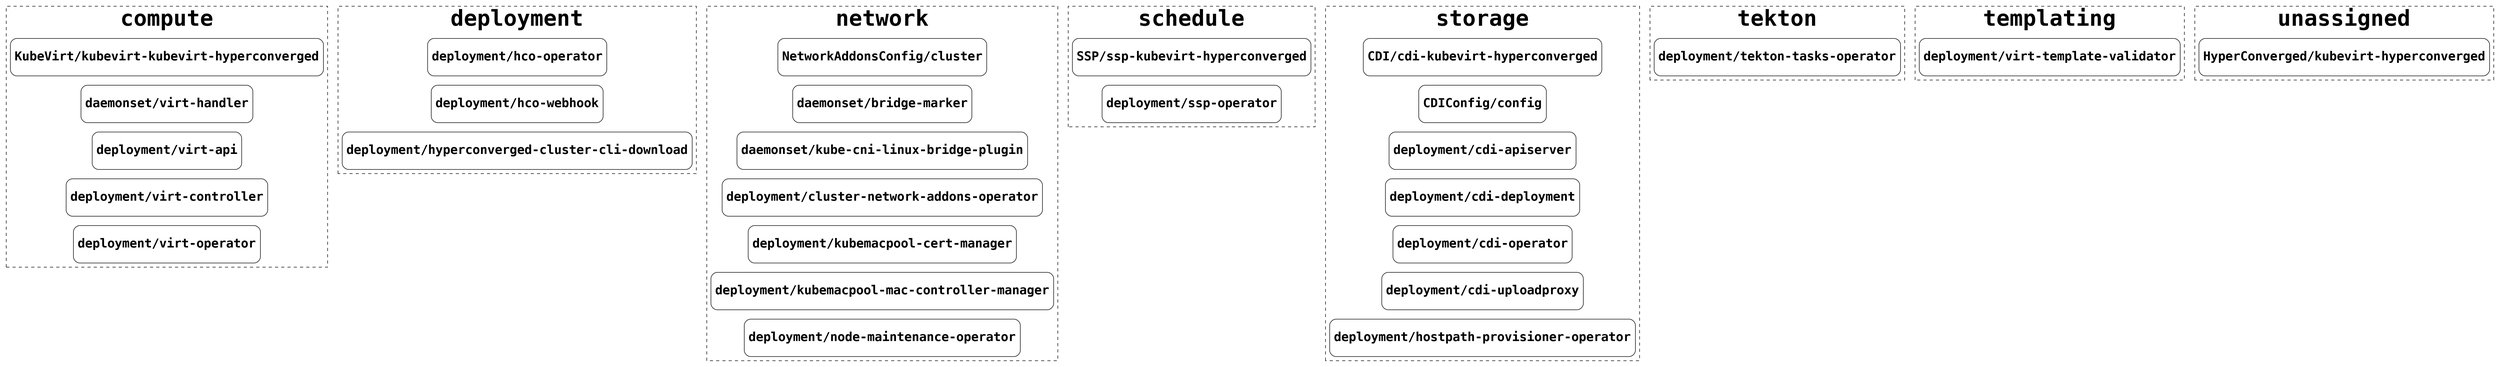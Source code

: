 digraph component {
	graph [rankdir=LR]
	node [fontname="Courier-Bold" fontsize=24 height=1 shape=box style=rounded width=3]
	subgraph cluster_compute {
		fontname="Courier-Bold" fontsize=42 group=compute label=compute rank=same style=dashed
		"KubeVirt/kubevirt-kubevirt-hyperconverged" [label="KubeVirt/kubevirt-kubevirt-hyperconverged"]
		"daemonset/virt-handler" [label="daemonset/virt-handler"]
		"deployment/virt-api" [label="deployment/virt-api"]
		"deployment/virt-controller" [label="deployment/virt-controller"]
		"deployment/virt-operator" [label="deployment/virt-operator"]
	}
	subgraph cluster_deployment {
		fontname="Courier-Bold" fontsize=42 group=deployment label=deployment rank=same style=dashed
		"deployment/hco-operator" [label="deployment/hco-operator"]
		"deployment/hco-webhook" [label="deployment/hco-webhook"]
		"deployment/hyperconverged-cluster-cli-download" [label="deployment/hyperconverged-cluster-cli-download"]
	}
	subgraph cluster_network {
		fontname="Courier-Bold" fontsize=42 group=network label=network rank=same style=dashed
		"NetworkAddonsConfig/cluster" [label="NetworkAddonsConfig/cluster"]
		"daemonset/bridge-marker" [label="daemonset/bridge-marker"]
		"daemonset/kube-cni-linux-bridge-plugin" [label="daemonset/kube-cni-linux-bridge-plugin"]
		"deployment/cluster-network-addons-operator" [label="deployment/cluster-network-addons-operator"]
		"deployment/kubemacpool-cert-manager" [label="deployment/kubemacpool-cert-manager"]
		"deployment/kubemacpool-mac-controller-manager" [label="deployment/kubemacpool-mac-controller-manager"]
		"deployment/node-maintenance-operator" [label="deployment/node-maintenance-operator"]
	}
	subgraph cluster_schedule {
		fontname="Courier-Bold" fontsize=42 group=schedule label=schedule rank=same style=dashed
		"SSP/ssp-kubevirt-hyperconverged" [label="SSP/ssp-kubevirt-hyperconverged"]
		"deployment/ssp-operator" [label="deployment/ssp-operator"]
	}
	subgraph cluster_storage {
		fontname="Courier-Bold" fontsize=42 group=storage label=storage rank=same style=dashed
		"CDI/cdi-kubevirt-hyperconverged" [label="CDI/cdi-kubevirt-hyperconverged"]
		"CDIConfig/config" [label="CDIConfig/config"]
		"deployment/cdi-apiserver" [label="deployment/cdi-apiserver"]
		"deployment/cdi-deployment" [label="deployment/cdi-deployment"]
		"deployment/cdi-operator" [label="deployment/cdi-operator"]
		"deployment/cdi-uploadproxy" [label="deployment/cdi-uploadproxy"]
		"deployment/hostpath-provisioner-operator" [label="deployment/hostpath-provisioner-operator"]
	}
	subgraph cluster_tekton {
		fontname="Courier-Bold" fontsize=42 group=tekton label=tekton rank=same style=dashed
		"deployment/tekton-tasks-operator" [label="deployment/tekton-tasks-operator"]
	}
	subgraph cluster_templating {
		fontname="Courier-Bold" fontsize=42 group=templating label=templating rank=same style=dashed
		"deployment/virt-template-validator" [label="deployment/virt-template-validator"]
	}
	subgraph cluster_unassigned {
		fontname="Courier-Bold" fontsize=42 group=unassigned label=unassigned rank=same style=dashed
		"HyperConverged/kubevirt-hyperconverged" [label="HyperConverged/kubevirt-hyperconverged"]
	}
	edge [style=invis]
	"KubeVirt/kubevirt-kubevirt-hyperconverged" -> "deployment/hco-operator"
	"deployment/hco-operator" -> "NetworkAddonsConfig/cluster"
	"NetworkAddonsConfig/cluster" -> "SSP/ssp-kubevirt-hyperconverged"
	"SSP/ssp-kubevirt-hyperconverged" -> "CDI/cdi-kubevirt-hyperconverged"
	"CDI/cdi-kubevirt-hyperconverged" -> "deployment/tekton-tasks-operator"
	"deployment/tekton-tasks-operator" -> "deployment/virt-template-validator"
	"deployment/virt-template-validator" -> "HyperConverged/kubevirt-hyperconverged"
}
